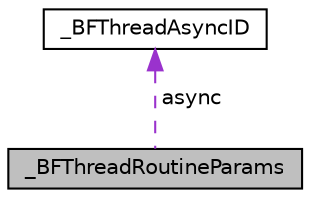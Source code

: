 digraph "_BFThreadRoutineParams"
{
 // LATEX_PDF_SIZE
  edge [fontname="Helvetica",fontsize="10",labelfontname="Helvetica",labelfontsize="10"];
  node [fontname="Helvetica",fontsize="10",shape=record];
  Node1 [label="_BFThreadRoutineParams",height=0.2,width=0.4,color="black", fillcolor="grey75", style="filled", fontcolor="black",tooltip=" "];
  Node2 -> Node1 [dir="back",color="darkorchid3",fontsize="10",style="dashed",label=" async" ,fontname="Helvetica"];
  Node2 [label="_BFThreadAsyncID",height=0.2,width=0.4,color="black", fillcolor="white", style="filled",URL="$de/d76/struct__BFThreadAsyncID.html",tooltip=" "];
}
